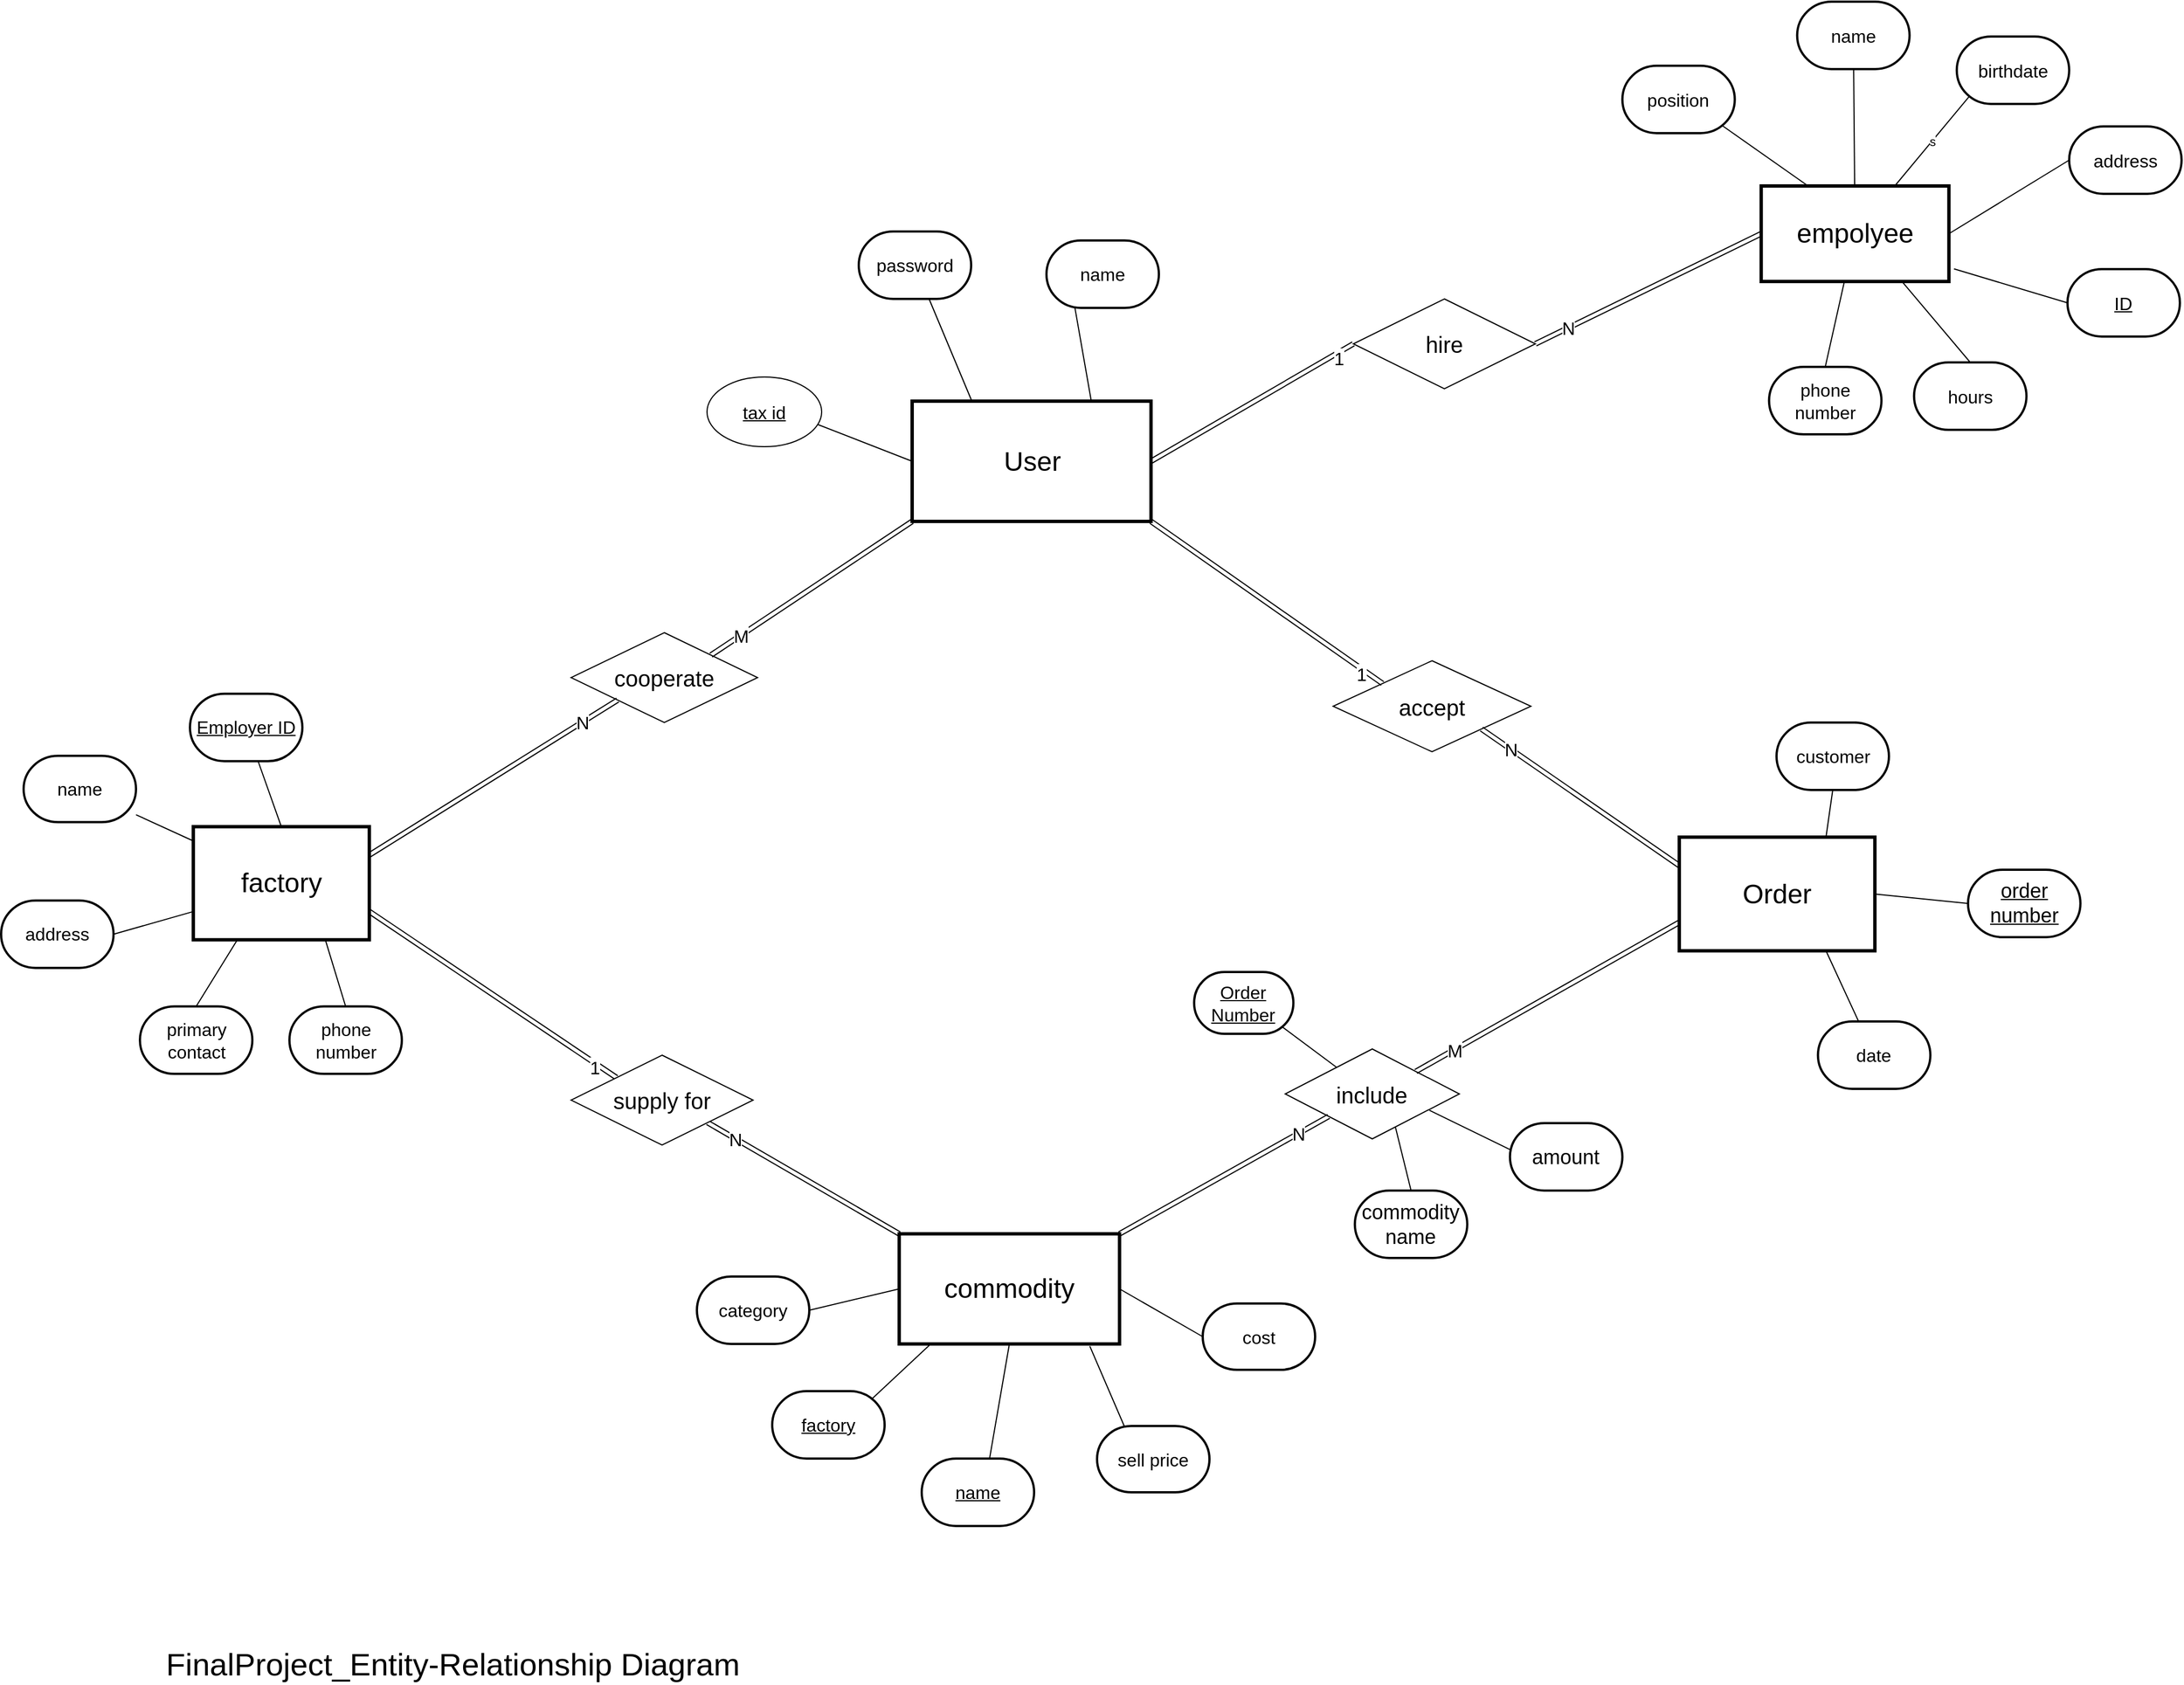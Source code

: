 <mxfile version="13.1.2"><diagram id="V9dLw6oGBf2iNODyPMt8" name="第1頁"><mxGraphModel dx="3137" dy="1917" grid="0" gridSize="10" guides="1" tooltips="1" connect="1" arrows="1" fold="1" page="1" pageScale="1" pageWidth="1169" pageHeight="827" math="0" shadow="0"><root><mxCell id="0"/><mxCell id="1" parent="0"/><mxCell id="_9QyH7qye4Urg71hNMHQ-1" value="s" style="rounded=0;orthogonalLoop=1;jettySize=auto;html=1;entryX=0.11;entryY=0.89;entryDx=0;entryDy=0;entryPerimeter=0;endArrow=none;endFill=0;" edge="1" parent="1" source="_9QyH7qye4Urg71hNMHQ-8" target="_9QyH7qye4Urg71hNMHQ-9"><mxGeometry relative="1" as="geometry"/></mxCell><mxCell id="_9QyH7qye4Urg71hNMHQ-2" style="rounded=0;orthogonalLoop=1;jettySize=auto;html=1;entryX=0.89;entryY=0.89;entryDx=0;entryDy=0;entryPerimeter=0;endArrow=none;endFill=0;exitX=0.25;exitY=0;exitDx=0;exitDy=0;" edge="1" parent="1" target="_9QyH7qye4Urg71hNMHQ-11" source="_9QyH7qye4Urg71hNMHQ-8"><mxGeometry relative="1" as="geometry"><mxPoint x="1834.85" y="187.501" as="sourcePoint"/></mxGeometry></mxCell><mxCell id="_9QyH7qye4Urg71hNMHQ-3" style="rounded=0;orthogonalLoop=1;jettySize=auto;html=1;entryX=0.5;entryY=0;entryDx=0;entryDy=0;entryPerimeter=0;endArrow=none;endFill=0;" edge="1" parent="1" source="_9QyH7qye4Urg71hNMHQ-8" target="_9QyH7qye4Urg71hNMHQ-10"><mxGeometry relative="1" as="geometry"/></mxCell><mxCell id="_9QyH7qye4Urg71hNMHQ-4" style="rounded=0;orthogonalLoop=1;jettySize=auto;html=1;exitX=1.027;exitY=0.868;exitDx=0;exitDy=0;entryX=0;entryY=0.5;entryDx=0;entryDy=0;entryPerimeter=0;endArrow=none;endFill=0;exitPerimeter=0;" edge="1" parent="1" source="_9QyH7qye4Urg71hNMHQ-8" target="_9QyH7qye4Urg71hNMHQ-14"><mxGeometry relative="1" as="geometry"/></mxCell><mxCell id="_9QyH7qye4Urg71hNMHQ-5" style="rounded=0;orthogonalLoop=1;jettySize=auto;html=1;exitX=1;exitY=0.5;exitDx=0;exitDy=0;entryX=0;entryY=0.5;entryDx=0;entryDy=0;entryPerimeter=0;endArrow=none;endFill=0;" edge="1" parent="1" source="_9QyH7qye4Urg71hNMHQ-8" target="_9QyH7qye4Urg71hNMHQ-12"><mxGeometry relative="1" as="geometry"/></mxCell><mxCell id="_9QyH7qye4Urg71hNMHQ-6" style="edgeStyle=none;rounded=0;orthogonalLoop=1;jettySize=auto;html=1;entryX=0.5;entryY=0;entryDx=0;entryDy=0;entryPerimeter=0;endArrow=none;endFill=0;exitX=0.75;exitY=1;exitDx=0;exitDy=0;" edge="1" parent="1" source="_9QyH7qye4Urg71hNMHQ-8" target="_9QyH7qye4Urg71hNMHQ-13"><mxGeometry relative="1" as="geometry"/></mxCell><mxCell id="_9QyH7qye4Urg71hNMHQ-7" value="" style="edgeStyle=none;rounded=0;orthogonalLoop=1;jettySize=auto;html=1;endArrow=none;endFill=0;" edge="1" parent="1" source="_9QyH7qye4Urg71hNMHQ-8" target="_9QyH7qye4Urg71hNMHQ-15"><mxGeometry relative="1" as="geometry"/></mxCell><mxCell id="_9QyH7qye4Urg71hNMHQ-8" value="&lt;font style=&quot;font-size: 24px&quot;&gt;empolyee&lt;/font&gt;" style="rounded=0;whiteSpace=wrap;html=1;strokeWidth=3;" vertex="1" parent="1"><mxGeometry x="1772.85" y="187.501" width="167" height="85" as="geometry"/></mxCell><mxCell id="_9QyH7qye4Urg71hNMHQ-9" value="&lt;font style=&quot;font-size: 16px&quot;&gt;birthdate&lt;/font&gt;" style="strokeWidth=2;html=1;shape=mxgraph.flowchart.terminator;whiteSpace=wrap;" vertex="1" parent="1"><mxGeometry x="1946.85" y="54.501" width="100" height="60" as="geometry"/></mxCell><mxCell id="_9QyH7qye4Urg71hNMHQ-10" value="&lt;span style=&quot;font-size: 16px&quot;&gt;phone number&lt;/span&gt;" style="strokeWidth=2;html=1;shape=mxgraph.flowchart.terminator;whiteSpace=wrap;" vertex="1" parent="1"><mxGeometry x="1779.85" y="348.501" width="100" height="60" as="geometry"/></mxCell><mxCell id="_9QyH7qye4Urg71hNMHQ-11" value="&lt;font style=&quot;font-size: 16px&quot;&gt;position&lt;/font&gt;" style="strokeWidth=2;html=1;shape=mxgraph.flowchart.terminator;whiteSpace=wrap;" vertex="1" parent="1"><mxGeometry x="1649.35" y="80.501" width="100" height="60" as="geometry"/></mxCell><mxCell id="_9QyH7qye4Urg71hNMHQ-12" value="&lt;font style=&quot;font-size: 16px&quot;&gt;address&lt;/font&gt;" style="strokeWidth=2;html=1;shape=mxgraph.flowchart.terminator;whiteSpace=wrap;" vertex="1" parent="1"><mxGeometry x="2046.85" y="134.501" width="100" height="60" as="geometry"/></mxCell><mxCell id="_9QyH7qye4Urg71hNMHQ-13" value="&lt;font style=&quot;font-size: 16px&quot;&gt;hours&lt;/font&gt;" style="strokeWidth=2;html=1;shape=mxgraph.flowchart.terminator;whiteSpace=wrap;" vertex="1" parent="1"><mxGeometry x="1908.85" y="344.501" width="100" height="60" as="geometry"/></mxCell><mxCell id="_9QyH7qye4Urg71hNMHQ-14" value="&lt;font style=&quot;font-size: 16px&quot;&gt;&lt;u&gt;ID&lt;/u&gt;&lt;/font&gt;" style="strokeWidth=2;html=1;shape=mxgraph.flowchart.terminator;whiteSpace=wrap;" vertex="1" parent="1"><mxGeometry x="2045.35" y="261.501" width="100" height="60" as="geometry"/></mxCell><mxCell id="_9QyH7qye4Urg71hNMHQ-15" value="&lt;font style=&quot;font-size: 16px&quot;&gt;name&lt;/font&gt;" style="strokeWidth=2;html=1;shape=mxgraph.flowchart.terminator;whiteSpace=wrap;" vertex="1" parent="1"><mxGeometry x="1804.85" y="23.501" width="100" height="60" as="geometry"/></mxCell><mxCell id="_9QyH7qye4Urg71hNMHQ-16" style="edgeStyle=none;rounded=0;orthogonalLoop=1;jettySize=auto;html=1;exitX=0;exitY=0.75;exitDx=0;exitDy=0;entryX=1;entryY=0.5;entryDx=0;entryDy=0;entryPerimeter=0;endArrow=none;endFill=0;" edge="1" parent="1" source="_9QyH7qye4Urg71hNMHQ-20" target="_9QyH7qye4Urg71hNMHQ-23"><mxGeometry relative="1" as="geometry"/></mxCell><mxCell id="_9QyH7qye4Urg71hNMHQ-17" style="edgeStyle=none;rounded=0;orthogonalLoop=1;jettySize=auto;html=1;endArrow=none;endFill=0;exitX=0;exitY=0.126;exitDx=0;exitDy=0;exitPerimeter=0;" edge="1" parent="1" source="_9QyH7qye4Urg71hNMHQ-20" target="_9QyH7qye4Urg71hNMHQ-22"><mxGeometry relative="1" as="geometry"/></mxCell><mxCell id="_9QyH7qye4Urg71hNMHQ-18" style="edgeStyle=none;rounded=0;orthogonalLoop=1;jettySize=auto;html=1;exitX=0.25;exitY=1;exitDx=0;exitDy=0;entryX=0.5;entryY=0;entryDx=0;entryDy=0;entryPerimeter=0;endArrow=none;endFill=0;" edge="1" parent="1" source="_9QyH7qye4Urg71hNMHQ-20" target="_9QyH7qye4Urg71hNMHQ-26"><mxGeometry relative="1" as="geometry"/></mxCell><mxCell id="_9QyH7qye4Urg71hNMHQ-19" style="edgeStyle=none;rounded=0;orthogonalLoop=1;jettySize=auto;html=1;exitX=0.75;exitY=1;exitDx=0;exitDy=0;entryX=0.5;entryY=0;entryDx=0;entryDy=0;entryPerimeter=0;endArrow=none;endFill=0;" edge="1" parent="1" source="_9QyH7qye4Urg71hNMHQ-20" target="_9QyH7qye4Urg71hNMHQ-21"><mxGeometry relative="1" as="geometry"/></mxCell><mxCell id="_9QyH7qye4Urg71hNMHQ-20" value="&lt;font style=&quot;font-size: 24px&quot;&gt;factory&lt;/font&gt;" style="rounded=0;whiteSpace=wrap;html=1;strokeWidth=3;" vertex="1" parent="1"><mxGeometry x="378" y="757.68" width="156.57" height="100.65" as="geometry"/></mxCell><mxCell id="_9QyH7qye4Urg71hNMHQ-21" value="&lt;font style=&quot;font-size: 16px&quot;&gt;phone number&lt;/font&gt;" style="strokeWidth=2;html=1;shape=mxgraph.flowchart.terminator;whiteSpace=wrap;" vertex="1" parent="1"><mxGeometry x="463.5" y="917.651" width="100" height="60" as="geometry"/></mxCell><mxCell id="_9QyH7qye4Urg71hNMHQ-22" value="&lt;font style=&quot;font-size: 16px&quot;&gt;name&lt;/font&gt;" style="strokeWidth=2;html=1;shape=mxgraph.flowchart.terminator;whiteSpace=wrap;" vertex="1" parent="1"><mxGeometry x="227" y="694.651" width="100" height="59" as="geometry"/></mxCell><mxCell id="_9QyH7qye4Urg71hNMHQ-23" value="&lt;font style=&quot;font-size: 16px&quot;&gt;address&lt;/font&gt;" style="strokeWidth=2;html=1;shape=mxgraph.flowchart.terminator;whiteSpace=wrap;" vertex="1" parent="1"><mxGeometry x="207" y="823.361" width="100" height="60" as="geometry"/></mxCell><mxCell id="_9QyH7qye4Urg71hNMHQ-24" style="edgeStyle=none;rounded=0;orthogonalLoop=1;jettySize=auto;html=1;endArrow=none;endFill=0;entryX=0.5;entryY=0;entryDx=0;entryDy=0;" edge="1" parent="1" source="_9QyH7qye4Urg71hNMHQ-25" target="_9QyH7qye4Urg71hNMHQ-20"><mxGeometry relative="1" as="geometry"><mxPoint x="445" y="795.651" as="targetPoint"/></mxGeometry></mxCell><mxCell id="_9QyH7qye4Urg71hNMHQ-25" value="&lt;span style=&quot;font-size: 16px&quot;&gt;&lt;u&gt;Employer ID&lt;/u&gt;&lt;/span&gt;" style="strokeWidth=2;html=1;shape=mxgraph.flowchart.terminator;whiteSpace=wrap;" vertex="1" parent="1"><mxGeometry x="375" y="639.361" width="100" height="60" as="geometry"/></mxCell><mxCell id="_9QyH7qye4Urg71hNMHQ-26" value="&lt;span style=&quot;font-size: 16px&quot;&gt;primary contact&lt;/span&gt;" style="strokeWidth=2;html=1;shape=mxgraph.flowchart.terminator;whiteSpace=wrap;" vertex="1" parent="1"><mxGeometry x="330.5" y="917.651" width="100" height="60" as="geometry"/></mxCell><mxCell id="_9QyH7qye4Urg71hNMHQ-28" style="edgeStyle=none;rounded=0;orthogonalLoop=1;jettySize=auto;html=1;exitX=0.143;exitY=1;exitDx=0;exitDy=0;entryX=0.89;entryY=0.11;entryDx=0;entryDy=0;entryPerimeter=0;endArrow=none;endFill=0;exitPerimeter=0;" edge="1" parent="1" source="_9QyH7qye4Urg71hNMHQ-30" target="_9QyH7qye4Urg71hNMHQ-35"><mxGeometry relative="1" as="geometry"/></mxCell><mxCell id="_9QyH7qye4Urg71hNMHQ-29" style="edgeStyle=none;rounded=0;orthogonalLoop=1;jettySize=auto;html=1;exitX=0.5;exitY=1;exitDx=0;exitDy=0;entryX=0.5;entryY=1;entryDx=0;entryDy=0;entryPerimeter=0;endArrow=none;endFill=0;" edge="1" parent="1" source="_9QyH7qye4Urg71hNMHQ-30" target="_9QyH7qye4Urg71hNMHQ-31"><mxGeometry relative="1" as="geometry"/></mxCell><mxCell id="_9QyH7qye4Urg71hNMHQ-30" value="&lt;font style=&quot;font-size: 24px&quot;&gt;commodity&lt;/font&gt;" style="rounded=0;whiteSpace=wrap;html=1;strokeWidth=3;" vertex="1" parent="1"><mxGeometry x="1006" y="1120" width="196" height="98" as="geometry"/></mxCell><mxCell id="_9QyH7qye4Urg71hNMHQ-31" value="&lt;font style=&quot;font-size: 16px&quot;&gt;&lt;u&gt;name&lt;/u&gt;&lt;/font&gt;" style="strokeWidth=2;html=1;shape=mxgraph.flowchart.terminator;whiteSpace=wrap;" vertex="1" parent="1"><mxGeometry x="1026" y="1320.001" width="100" height="60" as="geometry"/></mxCell><mxCell id="_9QyH7qye4Urg71hNMHQ-33" style="edgeStyle=none;rounded=0;orthogonalLoop=1;jettySize=auto;html=1;exitX=1;exitY=0.5;exitDx=0;exitDy=0;exitPerimeter=0;entryX=0;entryY=0.5;entryDx=0;entryDy=0;endArrow=none;endFill=0;" edge="1" parent="1" source="_9QyH7qye4Urg71hNMHQ-34" target="_9QyH7qye4Urg71hNMHQ-30"><mxGeometry relative="1" as="geometry"/></mxCell><mxCell id="_9QyH7qye4Urg71hNMHQ-34" value="&lt;span style=&quot;font-size: 16px&quot;&gt;category&lt;/span&gt;" style="strokeWidth=2;html=1;shape=mxgraph.flowchart.terminator;whiteSpace=wrap;" vertex="1" parent="1"><mxGeometry x="826" y="1158.001" width="100" height="60" as="geometry"/></mxCell><mxCell id="_9QyH7qye4Urg71hNMHQ-35" value="&lt;span style=&quot;font-size: 16px&quot;&gt;&lt;u&gt;factory&lt;/u&gt;&lt;/span&gt;" style="strokeWidth=2;html=1;shape=mxgraph.flowchart.terminator;whiteSpace=wrap;" vertex="1" parent="1"><mxGeometry x="893" y="1260.001" width="100" height="60" as="geometry"/></mxCell><mxCell id="_9QyH7qye4Urg71hNMHQ-36" style="edgeStyle=none;rounded=0;orthogonalLoop=1;jettySize=auto;html=1;exitX=0.25;exitY=0.034;exitDx=0;exitDy=0;exitPerimeter=0;endArrow=none;endFill=0;entryX=0.865;entryY=1.02;entryDx=0;entryDy=0;entryPerimeter=0;" edge="1" parent="1" source="_9QyH7qye4Urg71hNMHQ-79" target="_9QyH7qye4Urg71hNMHQ-30"><mxGeometry relative="1" as="geometry"><mxPoint x="1387" y="1421.001" as="sourcePoint"/><mxPoint x="1311" y="1352.511" as="targetPoint"/></mxGeometry></mxCell><mxCell id="_9QyH7qye4Urg71hNMHQ-38" style="edgeStyle=none;rounded=0;orthogonalLoop=1;jettySize=auto;html=1;exitX=0;exitY=0.5;exitDx=0;exitDy=0;exitPerimeter=0;entryX=1;entryY=0.5;entryDx=0;entryDy=0;endArrow=none;endFill=0;" edge="1" parent="1" source="_9QyH7qye4Urg71hNMHQ-39" target="_9QyH7qye4Urg71hNMHQ-30"><mxGeometry relative="1" as="geometry"><mxPoint x="1322" y="1329.501" as="targetPoint"/></mxGeometry></mxCell><mxCell id="_9QyH7qye4Urg71hNMHQ-39" value="&lt;font style=&quot;font-size: 16px&quot;&gt;cost&lt;/font&gt;" style="strokeWidth=2;html=1;shape=mxgraph.flowchart.terminator;whiteSpace=wrap;" vertex="1" parent="1"><mxGeometry x="1276" y="1182.001" width="100" height="59" as="geometry"/></mxCell><mxCell id="_9QyH7qye4Urg71hNMHQ-40" style="edgeStyle=none;rounded=0;orthogonalLoop=1;jettySize=auto;html=1;exitX=0;exitY=0;exitDx=0;exitDy=0;entryX=1;entryY=0.75;entryDx=0;entryDy=0;endArrow=none;endFill=0;shape=link;" edge="1" parent="1" source="_9QyH7qye4Urg71hNMHQ-44" target="_9QyH7qye4Urg71hNMHQ-20"><mxGeometry relative="1" as="geometry"><mxPoint x="907.429" y="1084.144" as="sourcePoint"/></mxGeometry></mxCell><mxCell id="_9QyH7qye4Urg71hNMHQ-41" value="&lt;font style=&quot;font-size: 16px&quot;&gt;1&lt;/font&gt;" style="text;html=1;resizable=0;points=[];align=center;verticalAlign=middle;labelBackgroundColor=#ffffff;" vertex="1" connectable="0" parent="_9QyH7qye4Urg71hNMHQ-40"><mxGeometry x="-0.833" y="3" relative="1" as="geometry"><mxPoint y="1" as="offset"/></mxGeometry></mxCell><mxCell id="_9QyH7qye4Urg71hNMHQ-42" style="edgeStyle=none;shape=link;rounded=0;orthogonalLoop=1;jettySize=auto;html=1;exitX=1;exitY=1;exitDx=0;exitDy=0;endArrow=none;endFill=0;entryX=0;entryY=0;entryDx=0;entryDy=0;" edge="1" parent="1" source="_9QyH7qye4Urg71hNMHQ-44" target="_9QyH7qye4Urg71hNMHQ-30"><mxGeometry relative="1" as="geometry"><mxPoint x="957.5" y="1180.001" as="targetPoint"/></mxGeometry></mxCell><mxCell id="_9QyH7qye4Urg71hNMHQ-43" value="&lt;font style=&quot;font-size: 16px&quot;&gt;N&lt;/font&gt;" style="text;html=1;resizable=0;points=[];align=center;verticalAlign=middle;labelBackgroundColor=#ffffff;" vertex="1" connectable="0" parent="_9QyH7qye4Urg71hNMHQ-42"><mxGeometry x="-0.71" relative="1" as="geometry"><mxPoint as="offset"/></mxGeometry></mxCell><mxCell id="_9QyH7qye4Urg71hNMHQ-44" value="&lt;font style=&quot;font-size: 20px&quot;&gt;supply for&lt;/font&gt;" style="rhombus;whiteSpace=wrap;html=1;" vertex="1" parent="1"><mxGeometry x="714" y="961.001" width="162" height="80" as="geometry"/></mxCell><mxCell id="_9QyH7qye4Urg71hNMHQ-45" value="&lt;span&gt;&lt;font style=&quot;font-size: 28px&quot;&gt;FinalProject_Entity-Relationship Diagram&lt;/font&gt;&lt;/span&gt;" style="text;html=1;strokeColor=none;fillColor=none;align=center;verticalAlign=middle;whiteSpace=wrap;rounded=0;" vertex="1" parent="1"><mxGeometry x="346" y="1493.001" width="526" height="20" as="geometry"/></mxCell><mxCell id="_9QyH7qye4Urg71hNMHQ-46" style="edgeStyle=none;rounded=0;orthogonalLoop=1;jettySize=auto;html=1;exitX=0.25;exitY=0;exitDx=0;exitDy=0;endArrow=none;endFill=0;" edge="1" parent="1" source="_9QyH7qye4Urg71hNMHQ-48" target="_9QyH7qye4Urg71hNMHQ-52"><mxGeometry relative="1" as="geometry"/></mxCell><mxCell id="_9QyH7qye4Urg71hNMHQ-47" style="edgeStyle=none;rounded=0;orthogonalLoop=1;jettySize=auto;html=1;exitX=0.75;exitY=0;exitDx=0;exitDy=0;entryX=0.252;entryY=0.989;entryDx=0;entryDy=0;entryPerimeter=0;endArrow=none;endFill=0;" edge="1" parent="1" source="_9QyH7qye4Urg71hNMHQ-48" target="_9QyH7qye4Urg71hNMHQ-51"><mxGeometry relative="1" as="geometry"/></mxCell><mxCell id="_9QyH7qye4Urg71hNMHQ-48" value="&lt;font style=&quot;font-size: 24px&quot;&gt;User&lt;/font&gt;" style="rounded=0;whiteSpace=wrap;html=1;strokeWidth=3;" vertex="1" parent="1"><mxGeometry x="1017.5" y="379" width="212.5" height="107" as="geometry"/></mxCell><mxCell id="_9QyH7qye4Urg71hNMHQ-49" style="edgeStyle=none;rounded=0;orthogonalLoop=1;jettySize=auto;html=1;exitX=0.959;exitY=0.677;exitDx=0;exitDy=0;endArrow=none;endFill=0;entryX=0;entryY=0.5;entryDx=0;entryDy=0;exitPerimeter=0;" edge="1" parent="1" source="_9QyH7qye4Urg71hNMHQ-50" target="_9QyH7qye4Urg71hNMHQ-48"><mxGeometry relative="1" as="geometry"><mxPoint x="1098.5" y="426.001" as="targetPoint"/></mxGeometry></mxCell><mxCell id="_9QyH7qye4Urg71hNMHQ-50" value="&lt;font style=&quot;font-size: 16px&quot;&gt;&lt;u&gt;tax id&lt;/u&gt;&lt;/font&gt;" style="ellipse;whiteSpace=wrap;html=1;" vertex="1" parent="1"><mxGeometry x="835" y="357.501" width="102" height="62" as="geometry"/></mxCell><mxCell id="_9QyH7qye4Urg71hNMHQ-51" value="&lt;font style=&quot;font-size: 16px&quot;&gt;name&lt;/font&gt;" style="strokeWidth=2;html=1;shape=mxgraph.flowchart.terminator;whiteSpace=wrap;" vertex="1" parent="1"><mxGeometry x="1137" y="236.001" width="100" height="60" as="geometry"/></mxCell><mxCell id="_9QyH7qye4Urg71hNMHQ-52" value="&lt;font size=&quot;3&quot;&gt;password&lt;/font&gt;" style="strokeWidth=2;html=1;shape=mxgraph.flowchart.terminator;whiteSpace=wrap;" vertex="1" parent="1"><mxGeometry x="970" y="228.001" width="100" height="60" as="geometry"/></mxCell><mxCell id="_9QyH7qye4Urg71hNMHQ-53" style="edgeStyle=none;rounded=0;orthogonalLoop=1;jettySize=auto;html=1;exitX=0.75;exitY=0;exitDx=0;exitDy=0;entryX=0.5;entryY=1;entryDx=0;entryDy=0;entryPerimeter=0;endArrow=none;endFill=0;" edge="1" parent="1" source="_9QyH7qye4Urg71hNMHQ-56" target="_9QyH7qye4Urg71hNMHQ-57"><mxGeometry relative="1" as="geometry"/></mxCell><mxCell id="_9QyH7qye4Urg71hNMHQ-54" style="edgeStyle=none;rounded=0;orthogonalLoop=1;jettySize=auto;html=1;exitX=0.75;exitY=1;exitDx=0;exitDy=0;endArrow=none;endFill=0;" edge="1" parent="1" source="_9QyH7qye4Urg71hNMHQ-56" target="_9QyH7qye4Urg71hNMHQ-58"><mxGeometry relative="1" as="geometry"/></mxCell><mxCell id="_9QyH7qye4Urg71hNMHQ-55" style="edgeStyle=none;rounded=0;orthogonalLoop=1;jettySize=auto;html=1;exitX=1;exitY=0.5;exitDx=0;exitDy=0;entryX=0;entryY=0.5;entryDx=0;entryDy=0;entryPerimeter=0;endArrow=none;endFill=0;" edge="1" parent="1" source="_9QyH7qye4Urg71hNMHQ-56" target="_9QyH7qye4Urg71hNMHQ-65"><mxGeometry relative="1" as="geometry"/></mxCell><mxCell id="_9QyH7qye4Urg71hNMHQ-56" value="&lt;font style=&quot;font-size: 24px&quot;&gt;Order&lt;/font&gt;" style="rounded=0;whiteSpace=wrap;html=1;strokeWidth=3;" vertex="1" parent="1"><mxGeometry x="1700" y="767" width="174" height="101.14" as="geometry"/></mxCell><mxCell id="_9QyH7qye4Urg71hNMHQ-57" value="&lt;font size=&quot;3&quot;&gt;customer&lt;/font&gt;" style="strokeWidth=2;html=1;shape=mxgraph.flowchart.terminator;whiteSpace=wrap;" vertex="1" parent="1"><mxGeometry x="1786.5" y="665.001" width="100" height="60" as="geometry"/></mxCell><mxCell id="_9QyH7qye4Urg71hNMHQ-58" value="&lt;font size=&quot;3&quot;&gt;date&lt;/font&gt;" style="strokeWidth=2;html=1;shape=mxgraph.flowchart.terminator;whiteSpace=wrap;" vertex="1" parent="1"><mxGeometry x="1823.35" y="931.001" width="100" height="60" as="geometry"/></mxCell><mxCell id="_9QyH7qye4Urg71hNMHQ-62" value="&lt;font style=&quot;font-size: 20px&quot;&gt;include&lt;/font&gt;" style="rhombus;whiteSpace=wrap;html=1;" vertex="1" parent="1"><mxGeometry x="1349.35" y="955.501" width="155" height="80" as="geometry"/></mxCell><mxCell id="_9QyH7qye4Urg71hNMHQ-65" value="&lt;font size=&quot;4&quot;&gt;&lt;u&gt;order number&lt;/u&gt;&lt;/font&gt;" style="strokeWidth=2;html=1;shape=mxgraph.flowchart.terminator;whiteSpace=wrap;" vertex="1" parent="1"><mxGeometry x="1956.85" y="796.001" width="100" height="60" as="geometry"/></mxCell><mxCell id="_9QyH7qye4Urg71hNMHQ-116" style="edgeStyle=none;rounded=0;orthogonalLoop=1;jettySize=auto;html=1;exitX=0.89;exitY=0.89;exitDx=0;exitDy=0;exitPerimeter=0;endArrow=none;endFill=0;" edge="1" parent="1" source="_9QyH7qye4Urg71hNMHQ-66" target="_9QyH7qye4Urg71hNMHQ-62"><mxGeometry relative="1" as="geometry"/></mxCell><mxCell id="_9QyH7qye4Urg71hNMHQ-66" value="&lt;u&gt;&lt;font style=&quot;font-size: 16px&quot;&gt;Order Number&lt;/font&gt;&lt;/u&gt;" style="strokeWidth=2;html=1;shape=mxgraph.flowchart.terminator;whiteSpace=wrap;" vertex="1" parent="1"><mxGeometry x="1268.35" y="887" width="88.31" height="55" as="geometry"/></mxCell><mxCell id="_9QyH7qye4Urg71hNMHQ-67" value="&lt;font size=&quot;4&quot;&gt;commodity&lt;br&gt;name&lt;br&gt;&lt;/font&gt;" style="strokeWidth=2;html=1;shape=mxgraph.flowchart.terminator;whiteSpace=wrap;" vertex="1" parent="1"><mxGeometry x="1411.35" y="1081.501" width="100" height="60" as="geometry"/></mxCell><mxCell id="_9QyH7qye4Urg71hNMHQ-68" value="&lt;font style=&quot;font-size: 18px&quot;&gt;amount&lt;/font&gt;" style="strokeWidth=2;html=1;shape=mxgraph.flowchart.terminator;whiteSpace=wrap;" vertex="1" parent="1"><mxGeometry x="1549.35" y="1021.501" width="100" height="60" as="geometry"/></mxCell><mxCell id="_9QyH7qye4Urg71hNMHQ-70" value="&lt;font style=&quot;font-size: 20px&quot;&gt;hire&lt;/font&gt;" style="rhombus;whiteSpace=wrap;html=1;" vertex="1" parent="1"><mxGeometry x="1410" y="288.001" width="162" height="80" as="geometry"/></mxCell><mxCell id="_9QyH7qye4Urg71hNMHQ-73" value="&lt;font style=&quot;font-size: 20px&quot;&gt;cooperate&lt;/font&gt;" style="rhombus;whiteSpace=wrap;html=1;" vertex="1" parent="1"><mxGeometry x="714" y="585.001" width="166" height="80" as="geometry"/></mxCell><mxCell id="_9QyH7qye4Urg71hNMHQ-76" value="&lt;span style=&quot;font-size: 20px&quot;&gt;accept&lt;br&gt;&lt;/span&gt;" style="rhombus;whiteSpace=wrap;html=1;" vertex="1" parent="1"><mxGeometry x="1392" y="610" width="176" height="81" as="geometry"/></mxCell><mxCell id="_9QyH7qye4Urg71hNMHQ-79" value="&lt;font style=&quot;font-size: 16px&quot;&gt;sell price&lt;br&gt;&lt;/font&gt;" style="strokeWidth=2;html=1;shape=mxgraph.flowchart.terminator;whiteSpace=wrap;" vertex="1" parent="1"><mxGeometry x="1182" y="1291.001" width="100" height="59" as="geometry"/></mxCell><mxCell id="_9QyH7qye4Urg71hNMHQ-93" style="edgeStyle=none;shape=link;rounded=0;orthogonalLoop=1;jettySize=auto;html=1;endArrow=none;endFill=0;exitX=1;exitY=1;exitDx=0;exitDy=0;entryX=0;entryY=0.25;entryDx=0;entryDy=0;" edge="1" parent="1" source="_9QyH7qye4Urg71hNMHQ-76" target="_9QyH7qye4Urg71hNMHQ-56"><mxGeometry relative="1" as="geometry"><mxPoint x="1492" y="797" as="targetPoint"/><mxPoint x="914.5" y="1017.001" as="sourcePoint"/></mxGeometry></mxCell><mxCell id="_9QyH7qye4Urg71hNMHQ-94" value="&lt;font style=&quot;font-size: 16px&quot;&gt;N&lt;/font&gt;" style="text;html=1;resizable=0;points=[];align=center;verticalAlign=middle;labelBackgroundColor=#ffffff;" vertex="1" connectable="0" parent="_9QyH7qye4Urg71hNMHQ-93"><mxGeometry x="-0.71" relative="1" as="geometry"><mxPoint as="offset"/></mxGeometry></mxCell><mxCell id="_9QyH7qye4Urg71hNMHQ-95" style="edgeStyle=none;rounded=0;orthogonalLoop=1;jettySize=auto;html=1;exitX=0;exitY=0;exitDx=0;exitDy=0;entryX=1;entryY=1;entryDx=0;entryDy=0;endArrow=none;endFill=0;shape=link;" edge="1" parent="1" source="_9QyH7qye4Urg71hNMHQ-76" target="_9QyH7qye4Urg71hNMHQ-48"><mxGeometry relative="1" as="geometry"><mxPoint x="752.5" y="1017.001" as="sourcePoint"/><mxPoint x="602" y="932.501" as="targetPoint"/></mxGeometry></mxCell><mxCell id="_9QyH7qye4Urg71hNMHQ-96" value="&lt;font style=&quot;font-size: 16px&quot;&gt;1&lt;/font&gt;" style="text;html=1;resizable=0;points=[];align=center;verticalAlign=middle;labelBackgroundColor=#ffffff;" vertex="1" connectable="0" parent="_9QyH7qye4Urg71hNMHQ-95"><mxGeometry x="-0.833" y="3" relative="1" as="geometry"><mxPoint y="1" as="offset"/></mxGeometry></mxCell><mxCell id="_9QyH7qye4Urg71hNMHQ-99" style="edgeStyle=none;shape=link;rounded=0;orthogonalLoop=1;jettySize=auto;html=1;exitX=0;exitY=1;exitDx=0;exitDy=0;endArrow=none;endFill=0;entryX=1;entryY=0.25;entryDx=0;entryDy=0;" edge="1" parent="1" source="_9QyH7qye4Urg71hNMHQ-73" target="_9QyH7qye4Urg71hNMHQ-20"><mxGeometry relative="1" as="geometry"><mxPoint x="1015.5" y="1156" as="targetPoint"/><mxPoint x="914.5" y="1017.001" as="sourcePoint"/></mxGeometry></mxCell><mxCell id="_9QyH7qye4Urg71hNMHQ-100" value="&lt;font style=&quot;font-size: 16px&quot;&gt;N&lt;/font&gt;" style="text;html=1;resizable=0;points=[];align=center;verticalAlign=middle;labelBackgroundColor=#ffffff;" vertex="1" connectable="0" parent="_9QyH7qye4Urg71hNMHQ-99"><mxGeometry x="-0.71" relative="1" as="geometry"><mxPoint as="offset"/></mxGeometry></mxCell><mxCell id="_9QyH7qye4Urg71hNMHQ-101" style="edgeStyle=none;rounded=0;orthogonalLoop=1;jettySize=auto;html=1;exitX=0;exitY=0.5;exitDx=0;exitDy=0;entryX=1;entryY=0.5;entryDx=0;entryDy=0;endArrow=none;endFill=0;shape=link;" edge="1" parent="1" source="_9QyH7qye4Urg71hNMHQ-70" target="_9QyH7qye4Urg71hNMHQ-48"><mxGeometry relative="1" as="geometry"><mxPoint x="1175" y="683.5" as="sourcePoint"/><mxPoint x="952.5" y="526.501" as="targetPoint"/></mxGeometry></mxCell><mxCell id="_9QyH7qye4Urg71hNMHQ-102" value="&lt;font style=&quot;font-size: 16px&quot;&gt;1&lt;/font&gt;" style="text;html=1;resizable=0;points=[];align=center;verticalAlign=middle;labelBackgroundColor=#ffffff;" vertex="1" connectable="0" parent="_9QyH7qye4Urg71hNMHQ-101"><mxGeometry x="-0.833" y="3" relative="1" as="geometry"><mxPoint y="1" as="offset"/></mxGeometry></mxCell><mxCell id="_9QyH7qye4Urg71hNMHQ-103" style="edgeStyle=none;shape=link;rounded=0;orthogonalLoop=1;jettySize=auto;html=1;endArrow=none;endFill=0;entryX=0;entryY=0.5;entryDx=0;entryDy=0;exitX=1;exitY=0.5;exitDx=0;exitDy=0;" edge="1" parent="1" source="_9QyH7qye4Urg71hNMHQ-70" target="_9QyH7qye4Urg71hNMHQ-8"><mxGeometry relative="1" as="geometry"><mxPoint x="1889.85" y="675.751" as="targetPoint"/><mxPoint x="1555.35" y="503" as="sourcePoint"/></mxGeometry></mxCell><mxCell id="_9QyH7qye4Urg71hNMHQ-104" value="&lt;font style=&quot;font-size: 16px&quot;&gt;N&lt;/font&gt;" style="text;html=1;resizable=0;points=[];align=center;verticalAlign=middle;labelBackgroundColor=#ffffff;" vertex="1" connectable="0" parent="_9QyH7qye4Urg71hNMHQ-103"><mxGeometry x="-0.71" relative="1" as="geometry"><mxPoint as="offset"/></mxGeometry></mxCell><mxCell id="_9QyH7qye4Urg71hNMHQ-105" style="edgeStyle=none;shape=link;rounded=0;orthogonalLoop=1;jettySize=auto;html=1;exitX=1;exitY=0;exitDx=0;exitDy=0;endArrow=none;endFill=0;entryX=0;entryY=1;entryDx=0;entryDy=0;" edge="1" parent="1" source="_9QyH7qye4Urg71hNMHQ-73" target="_9QyH7qye4Urg71hNMHQ-48"><mxGeometry relative="1" as="geometry"><mxPoint x="556.5" y="874.001" as="targetPoint"/><mxPoint x="602" y="671.001" as="sourcePoint"/></mxGeometry></mxCell><mxCell id="_9QyH7qye4Urg71hNMHQ-106" value="&lt;font style=&quot;font-size: 16px&quot;&gt;M&lt;/font&gt;" style="text;html=1;resizable=0;points=[];align=center;verticalAlign=middle;labelBackgroundColor=#ffffff;" vertex="1" connectable="0" parent="_9QyH7qye4Urg71hNMHQ-105"><mxGeometry x="-0.71" relative="1" as="geometry"><mxPoint as="offset"/></mxGeometry></mxCell><mxCell id="_9QyH7qye4Urg71hNMHQ-107" style="edgeStyle=none;shape=link;rounded=0;orthogonalLoop=1;jettySize=auto;html=1;exitX=0;exitY=1;exitDx=0;exitDy=0;endArrow=none;endFill=0;entryX=1;entryY=0;entryDx=0;entryDy=0;" edge="1" parent="1" source="_9QyH7qye4Urg71hNMHQ-62" target="_9QyH7qye4Urg71hNMHQ-30"><mxGeometry relative="1" as="geometry"><mxPoint x="1015.5" y="1156" as="targetPoint"/><mxPoint x="914.5" y="1017.001" as="sourcePoint"/></mxGeometry></mxCell><mxCell id="_9QyH7qye4Urg71hNMHQ-108" value="&lt;font style=&quot;font-size: 16px&quot;&gt;N&lt;/font&gt;" style="text;html=1;resizable=0;points=[];align=center;verticalAlign=middle;labelBackgroundColor=#ffffff;" vertex="1" connectable="0" parent="_9QyH7qye4Urg71hNMHQ-107"><mxGeometry x="-0.71" relative="1" as="geometry"><mxPoint as="offset"/></mxGeometry></mxCell><mxCell id="_9QyH7qye4Urg71hNMHQ-109" style="edgeStyle=none;shape=link;rounded=0;orthogonalLoop=1;jettySize=auto;html=1;exitX=1;exitY=0;exitDx=0;exitDy=0;endArrow=none;endFill=0;entryX=0;entryY=0.75;entryDx=0;entryDy=0;" edge="1" parent="1" source="_9QyH7qye4Urg71hNMHQ-62" target="_9QyH7qye4Urg71hNMHQ-56"><mxGeometry relative="1" as="geometry"><mxPoint x="1724.5" y="978.001" as="targetPoint"/><mxPoint x="1631" y="1122.501" as="sourcePoint"/></mxGeometry></mxCell><mxCell id="_9QyH7qye4Urg71hNMHQ-110" value="&lt;font style=&quot;font-size: 16px&quot;&gt;M&lt;/font&gt;" style="text;html=1;resizable=0;points=[];align=center;verticalAlign=middle;labelBackgroundColor=#ffffff;" vertex="1" connectable="0" parent="_9QyH7qye4Urg71hNMHQ-109"><mxGeometry x="-0.71" relative="1" as="geometry"><mxPoint as="offset"/></mxGeometry></mxCell><mxCell id="_9QyH7qye4Urg71hNMHQ-117" style="edgeStyle=none;rounded=0;orthogonalLoop=1;jettySize=auto;html=1;exitX=0.632;exitY=0.862;exitDx=0;exitDy=0;exitPerimeter=0;endArrow=none;endFill=0;entryX=0.5;entryY=0;entryDx=0;entryDy=0;entryPerimeter=0;" edge="1" parent="1" source="_9QyH7qye4Urg71hNMHQ-62" target="_9QyH7qye4Urg71hNMHQ-67"><mxGeometry relative="1" as="geometry"><mxPoint x="1389.636" y="953.74" as="sourcePoint"/><mxPoint x="1454.35" y="1051.5" as="targetPoint"/></mxGeometry></mxCell><mxCell id="_9QyH7qye4Urg71hNMHQ-118" style="edgeStyle=none;rounded=0;orthogonalLoop=1;jettySize=auto;html=1;exitX=0.828;exitY=0.682;exitDx=0;exitDy=0;exitPerimeter=0;endArrow=none;endFill=0;entryX=0.014;entryY=0.403;entryDx=0;entryDy=0;entryPerimeter=0;" edge="1" parent="1" source="_9QyH7qye4Urg71hNMHQ-62" target="_9QyH7qye4Urg71hNMHQ-68"><mxGeometry relative="1" as="geometry"><mxPoint x="1456.31" y="1046.461" as="sourcePoint"/><mxPoint x="1471.35" y="1091.501" as="targetPoint"/></mxGeometry></mxCell></root></mxGraphModel></diagram></mxfile>